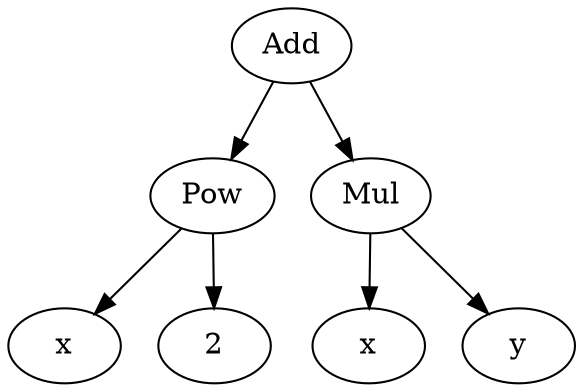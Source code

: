 digraph{

# Graph style
"ordering"="out"
"rankdir"="TD"

#########
# Nodes #
#########

"Add(Pow(Symbol(x), Integer(2)), Mul(Symbol(x), Symbol(y)))_()" ["color"="black", "label"="Add", "shape"="ellipse"];
"Pow(Symbol(x), Integer(2))_(0,)" ["color"="black", "label"="Pow", "shape"="ellipse"];
"Symbol(x)_(0, 0)" ["color"="black", "label"="x", "shape"="ellipse"];
"Integer(2)_(0, 1)" ["color"="black", "label"="2", "shape"="ellipse"];
"Mul(Symbol(x), Symbol(y))_(1,)" ["color"="black", "label"="Mul", "shape"="ellipse"];
"Symbol(x)_(1, 0)" ["color"="black", "label"="x", "shape"="ellipse"];
"Symbol(y)_(1, 1)" ["color"="black", "label"="y", "shape"="ellipse"];

#########
# Edges #
#########

"Add(Pow(Symbol(x), Integer(2)), Mul(Symbol(x), Symbol(y)))_()" -> "Pow(Symbol(x), Integer(2))_(0,)";
"Add(Pow(Symbol(x), Integer(2)), Mul(Symbol(x), Symbol(y)))_()" -> "Mul(Symbol(x), Symbol(y))_(1,)";
"Pow(Symbol(x), Integer(2))_(0,)" -> "Symbol(x)_(0, 0)";
"Pow(Symbol(x), Integer(2))_(0,)" -> "Integer(2)_(0, 1)";
"Mul(Symbol(x), Symbol(y))_(1,)" -> "Symbol(x)_(1, 0)";
"Mul(Symbol(x), Symbol(y))_(1,)" -> "Symbol(y)_(1, 1)";
}